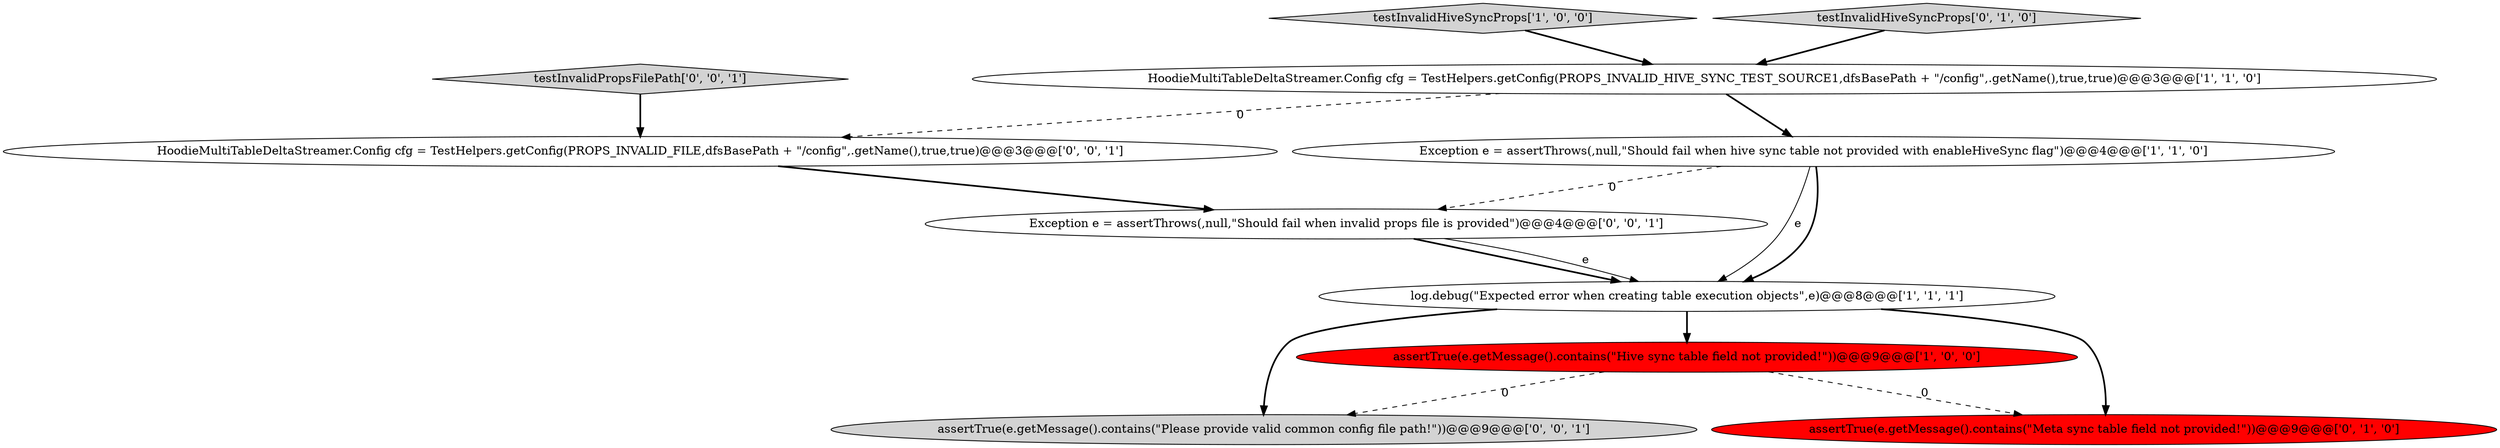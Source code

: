 digraph {
9 [style = filled, label = "testInvalidPropsFilePath['0', '0', '1']", fillcolor = lightgray, shape = diamond image = "AAA0AAABBB3BBB"];
1 [style = filled, label = "testInvalidHiveSyncProps['1', '0', '0']", fillcolor = lightgray, shape = diamond image = "AAA0AAABBB1BBB"];
4 [style = filled, label = "assertTrue(e.getMessage().contains(\"Hive sync table field not provided!\"))@@@9@@@['1', '0', '0']", fillcolor = red, shape = ellipse image = "AAA1AAABBB1BBB"];
0 [style = filled, label = "log.debug(\"Expected error when creating table execution objects\",e)@@@8@@@['1', '1', '1']", fillcolor = white, shape = ellipse image = "AAA0AAABBB1BBB"];
8 [style = filled, label = "assertTrue(e.getMessage().contains(\"Please provide valid common config file path!\"))@@@9@@@['0', '0', '1']", fillcolor = lightgray, shape = ellipse image = "AAA0AAABBB3BBB"];
6 [style = filled, label = "assertTrue(e.getMessage().contains(\"Meta sync table field not provided!\"))@@@9@@@['0', '1', '0']", fillcolor = red, shape = ellipse image = "AAA1AAABBB2BBB"];
2 [style = filled, label = "Exception e = assertThrows(,null,\"Should fail when hive sync table not provided with enableHiveSync flag\")@@@4@@@['1', '1', '0']", fillcolor = white, shape = ellipse image = "AAA0AAABBB1BBB"];
10 [style = filled, label = "Exception e = assertThrows(,null,\"Should fail when invalid props file is provided\")@@@4@@@['0', '0', '1']", fillcolor = white, shape = ellipse image = "AAA0AAABBB3BBB"];
5 [style = filled, label = "testInvalidHiveSyncProps['0', '1', '0']", fillcolor = lightgray, shape = diamond image = "AAA0AAABBB2BBB"];
3 [style = filled, label = "HoodieMultiTableDeltaStreamer.Config cfg = TestHelpers.getConfig(PROPS_INVALID_HIVE_SYNC_TEST_SOURCE1,dfsBasePath + \"/config\",.getName(),true,true)@@@3@@@['1', '1', '0']", fillcolor = white, shape = ellipse image = "AAA0AAABBB1BBB"];
7 [style = filled, label = "HoodieMultiTableDeltaStreamer.Config cfg = TestHelpers.getConfig(PROPS_INVALID_FILE,dfsBasePath + \"/config\",.getName(),true,true)@@@3@@@['0', '0', '1']", fillcolor = white, shape = ellipse image = "AAA0AAABBB3BBB"];
1->3 [style = bold, label=""];
5->3 [style = bold, label=""];
2->0 [style = solid, label="e"];
2->0 [style = bold, label=""];
4->8 [style = dashed, label="0"];
3->2 [style = bold, label=""];
9->7 [style = bold, label=""];
4->6 [style = dashed, label="0"];
0->4 [style = bold, label=""];
0->6 [style = bold, label=""];
7->10 [style = bold, label=""];
3->7 [style = dashed, label="0"];
10->0 [style = bold, label=""];
2->10 [style = dashed, label="0"];
0->8 [style = bold, label=""];
10->0 [style = solid, label="e"];
}
